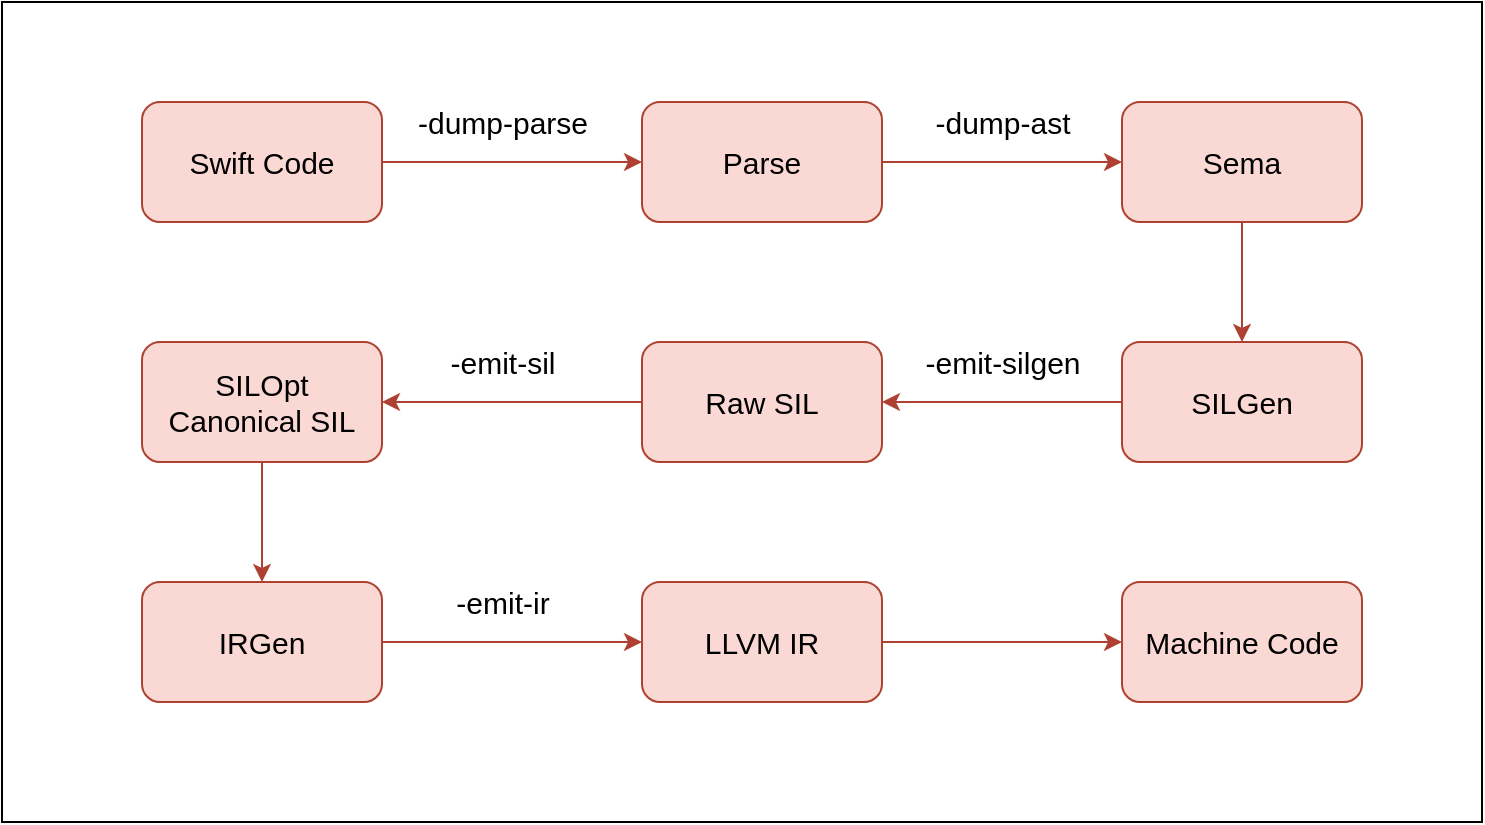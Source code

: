 <mxfile version="16.5.2" type="github">
  <diagram id="y3zcfdVoy1NTXCls2_pI" name="Page-1">
    <mxGraphModel dx="770" dy="755" grid="1" gridSize="10" guides="1" tooltips="1" connect="1" arrows="1" fold="1" page="1" pageScale="1" pageWidth="827" pageHeight="1169" math="0" shadow="0">
      <root>
        <mxCell id="0" />
        <mxCell id="1" parent="0" />
        <mxCell id="IQbN13EOizpymx544oUl-24" value="" style="rounded=0;whiteSpace=wrap;html=1;fontSize=15;" vertex="1" parent="1">
          <mxGeometry x="10" y="150" width="740" height="410" as="geometry" />
        </mxCell>
        <mxCell id="IQbN13EOizpymx544oUl-4" value="" style="edgeStyle=orthogonalEdgeStyle;rounded=0;orthogonalLoop=1;jettySize=auto;html=1;fontSize=15;fillColor=#fad9d5;strokeColor=#ae4132;" edge="1" parent="1" source="IQbN13EOizpymx544oUl-2" target="IQbN13EOizpymx544oUl-3">
          <mxGeometry relative="1" as="geometry" />
        </mxCell>
        <mxCell id="IQbN13EOizpymx544oUl-2" value="Swift Code" style="rounded=1;whiteSpace=wrap;html=1;fontSize=15;fillColor=#fad9d5;strokeColor=#ae4132;" vertex="1" parent="1">
          <mxGeometry x="80" y="200" width="120" height="60" as="geometry" />
        </mxCell>
        <mxCell id="IQbN13EOizpymx544oUl-7" style="edgeStyle=orthogonalEdgeStyle;rounded=0;orthogonalLoop=1;jettySize=auto;html=1;exitX=1;exitY=0.5;exitDx=0;exitDy=0;entryX=0;entryY=0.5;entryDx=0;entryDy=0;fontSize=15;fillColor=#fad9d5;strokeColor=#ae4132;" edge="1" parent="1" source="IQbN13EOizpymx544oUl-3" target="IQbN13EOizpymx544oUl-6">
          <mxGeometry relative="1" as="geometry" />
        </mxCell>
        <mxCell id="IQbN13EOizpymx544oUl-3" value="Parse" style="whiteSpace=wrap;html=1;fontSize=15;rounded=1;fillColor=#fad9d5;strokeColor=#ae4132;" vertex="1" parent="1">
          <mxGeometry x="330" y="200" width="120" height="60" as="geometry" />
        </mxCell>
        <mxCell id="IQbN13EOizpymx544oUl-5" value="-dump-parse" style="text;html=1;align=center;verticalAlign=middle;resizable=0;points=[];autosize=1;fontSize=15;" vertex="1" parent="1">
          <mxGeometry x="210" y="200" width="100" height="20" as="geometry" />
        </mxCell>
        <mxCell id="IQbN13EOizpymx544oUl-10" style="edgeStyle=orthogonalEdgeStyle;rounded=0;orthogonalLoop=1;jettySize=auto;html=1;exitX=0.5;exitY=1;exitDx=0;exitDy=0;entryX=0.5;entryY=0;entryDx=0;entryDy=0;fontSize=15;fillColor=#fad9d5;strokeColor=#ae4132;" edge="1" parent="1" source="IQbN13EOizpymx544oUl-6" target="IQbN13EOizpymx544oUl-9">
          <mxGeometry relative="1" as="geometry" />
        </mxCell>
        <mxCell id="IQbN13EOizpymx544oUl-6" value="Sema" style="whiteSpace=wrap;html=1;fontSize=15;rounded=1;fillColor=#fad9d5;strokeColor=#ae4132;" vertex="1" parent="1">
          <mxGeometry x="570" y="200" width="120" height="60" as="geometry" />
        </mxCell>
        <mxCell id="IQbN13EOizpymx544oUl-8" value="-dump-ast" style="text;html=1;align=center;verticalAlign=middle;resizable=0;points=[];autosize=1;fontSize=15;" vertex="1" parent="1">
          <mxGeometry x="470" y="200" width="80" height="20" as="geometry" />
        </mxCell>
        <mxCell id="IQbN13EOizpymx544oUl-12" style="edgeStyle=orthogonalEdgeStyle;rounded=0;orthogonalLoop=1;jettySize=auto;html=1;exitX=0;exitY=0.5;exitDx=0;exitDy=0;entryX=1;entryY=0.5;entryDx=0;entryDy=0;fontSize=15;fillColor=#fad9d5;strokeColor=#ae4132;" edge="1" parent="1" source="IQbN13EOizpymx544oUl-9" target="IQbN13EOizpymx544oUl-11">
          <mxGeometry relative="1" as="geometry" />
        </mxCell>
        <mxCell id="IQbN13EOizpymx544oUl-9" value="SILGen" style="whiteSpace=wrap;html=1;fontSize=15;rounded=1;fillColor=#fad9d5;strokeColor=#ae4132;" vertex="1" parent="1">
          <mxGeometry x="570" y="320" width="120" height="60" as="geometry" />
        </mxCell>
        <mxCell id="IQbN13EOizpymx544oUl-15" style="edgeStyle=orthogonalEdgeStyle;rounded=0;orthogonalLoop=1;jettySize=auto;html=1;exitX=0;exitY=0.5;exitDx=0;exitDy=0;entryX=1;entryY=0.5;entryDx=0;entryDy=0;fontSize=15;fillColor=#fad9d5;strokeColor=#ae4132;" edge="1" parent="1" source="IQbN13EOizpymx544oUl-11" target="IQbN13EOizpymx544oUl-14">
          <mxGeometry relative="1" as="geometry" />
        </mxCell>
        <mxCell id="IQbN13EOizpymx544oUl-11" value="Raw SIL" style="whiteSpace=wrap;html=1;fontSize=15;rounded=1;fillColor=#fad9d5;strokeColor=#ae4132;" vertex="1" parent="1">
          <mxGeometry x="330" y="320" width="120" height="60" as="geometry" />
        </mxCell>
        <mxCell id="IQbN13EOizpymx544oUl-13" value="-emit-silgen" style="text;html=1;align=center;verticalAlign=middle;resizable=0;points=[];autosize=1;fontSize=15;" vertex="1" parent="1">
          <mxGeometry x="465" y="320" width="90" height="20" as="geometry" />
        </mxCell>
        <mxCell id="IQbN13EOizpymx544oUl-18" style="edgeStyle=orthogonalEdgeStyle;rounded=0;orthogonalLoop=1;jettySize=auto;html=1;exitX=0.5;exitY=1;exitDx=0;exitDy=0;entryX=0.5;entryY=0;entryDx=0;entryDy=0;fontSize=15;fillColor=#fad9d5;strokeColor=#ae4132;" edge="1" parent="1" source="IQbN13EOizpymx544oUl-14" target="IQbN13EOizpymx544oUl-17">
          <mxGeometry relative="1" as="geometry" />
        </mxCell>
        <mxCell id="IQbN13EOizpymx544oUl-14" value="SILOpt&lt;br&gt;Canonical SIL" style="whiteSpace=wrap;html=1;fontSize=15;rounded=1;fillColor=#fad9d5;strokeColor=#ae4132;" vertex="1" parent="1">
          <mxGeometry x="80" y="320" width="120" height="60" as="geometry" />
        </mxCell>
        <mxCell id="IQbN13EOizpymx544oUl-16" value="-emit-sil" style="text;html=1;align=center;verticalAlign=middle;resizable=0;points=[];autosize=1;fontSize=15;" vertex="1" parent="1">
          <mxGeometry x="225" y="320" width="70" height="20" as="geometry" />
        </mxCell>
        <mxCell id="IQbN13EOizpymx544oUl-20" style="edgeStyle=orthogonalEdgeStyle;rounded=0;orthogonalLoop=1;jettySize=auto;html=1;exitX=1;exitY=0.5;exitDx=0;exitDy=0;entryX=0;entryY=0.5;entryDx=0;entryDy=0;fontSize=15;fillColor=#fad9d5;strokeColor=#ae4132;" edge="1" parent="1" source="IQbN13EOizpymx544oUl-17" target="IQbN13EOizpymx544oUl-19">
          <mxGeometry relative="1" as="geometry" />
        </mxCell>
        <mxCell id="IQbN13EOizpymx544oUl-17" value="IRGen" style="whiteSpace=wrap;html=1;fontSize=15;rounded=1;fillColor=#fad9d5;strokeColor=#ae4132;" vertex="1" parent="1">
          <mxGeometry x="80" y="440" width="120" height="60" as="geometry" />
        </mxCell>
        <mxCell id="IQbN13EOizpymx544oUl-23" style="edgeStyle=orthogonalEdgeStyle;rounded=0;orthogonalLoop=1;jettySize=auto;html=1;exitX=1;exitY=0.5;exitDx=0;exitDy=0;entryX=0;entryY=0.5;entryDx=0;entryDy=0;fontSize=15;fillColor=#fad9d5;strokeColor=#ae4132;" edge="1" parent="1" source="IQbN13EOizpymx544oUl-19" target="IQbN13EOizpymx544oUl-22">
          <mxGeometry relative="1" as="geometry" />
        </mxCell>
        <mxCell id="IQbN13EOizpymx544oUl-19" value="LLVM IR" style="whiteSpace=wrap;html=1;fontSize=15;rounded=1;fillColor=#fad9d5;strokeColor=#ae4132;" vertex="1" parent="1">
          <mxGeometry x="330" y="440" width="120" height="60" as="geometry" />
        </mxCell>
        <mxCell id="IQbN13EOizpymx544oUl-21" value="-emit-ir" style="text;html=1;align=center;verticalAlign=middle;resizable=0;points=[];autosize=1;fontSize=15;" vertex="1" parent="1">
          <mxGeometry x="230" y="440" width="60" height="20" as="geometry" />
        </mxCell>
        <mxCell id="IQbN13EOizpymx544oUl-22" value="Machine Code" style="whiteSpace=wrap;html=1;fontSize=15;rounded=1;fillColor=#fad9d5;strokeColor=#ae4132;" vertex="1" parent="1">
          <mxGeometry x="570" y="440" width="120" height="60" as="geometry" />
        </mxCell>
      </root>
    </mxGraphModel>
  </diagram>
</mxfile>
